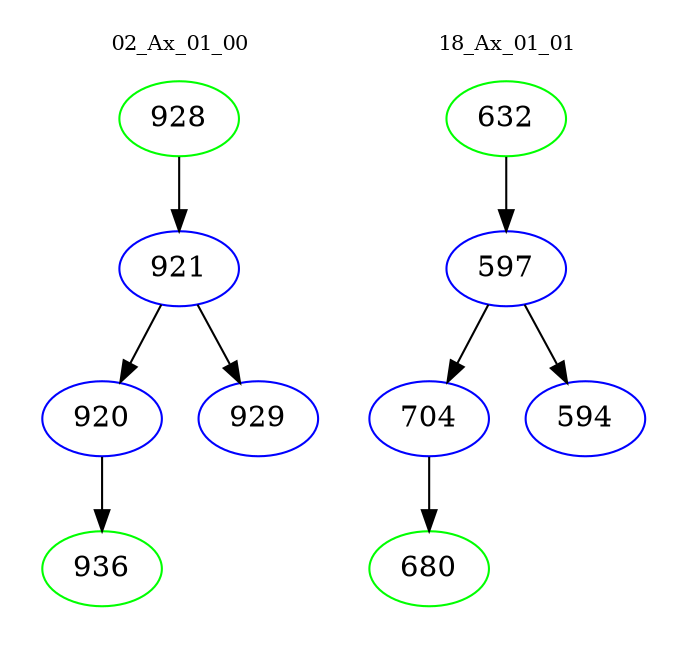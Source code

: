 digraph{
subgraph cluster_0 {
color = white
label = "02_Ax_01_00";
fontsize=10;
T0_928 [label="928", color="green"]
T0_928 -> T0_921 [color="black"]
T0_921 [label="921", color="blue"]
T0_921 -> T0_920 [color="black"]
T0_920 [label="920", color="blue"]
T0_920 -> T0_936 [color="black"]
T0_936 [label="936", color="green"]
T0_921 -> T0_929 [color="black"]
T0_929 [label="929", color="blue"]
}
subgraph cluster_1 {
color = white
label = "18_Ax_01_01";
fontsize=10;
T1_632 [label="632", color="green"]
T1_632 -> T1_597 [color="black"]
T1_597 [label="597", color="blue"]
T1_597 -> T1_704 [color="black"]
T1_704 [label="704", color="blue"]
T1_704 -> T1_680 [color="black"]
T1_680 [label="680", color="green"]
T1_597 -> T1_594 [color="black"]
T1_594 [label="594", color="blue"]
}
}
